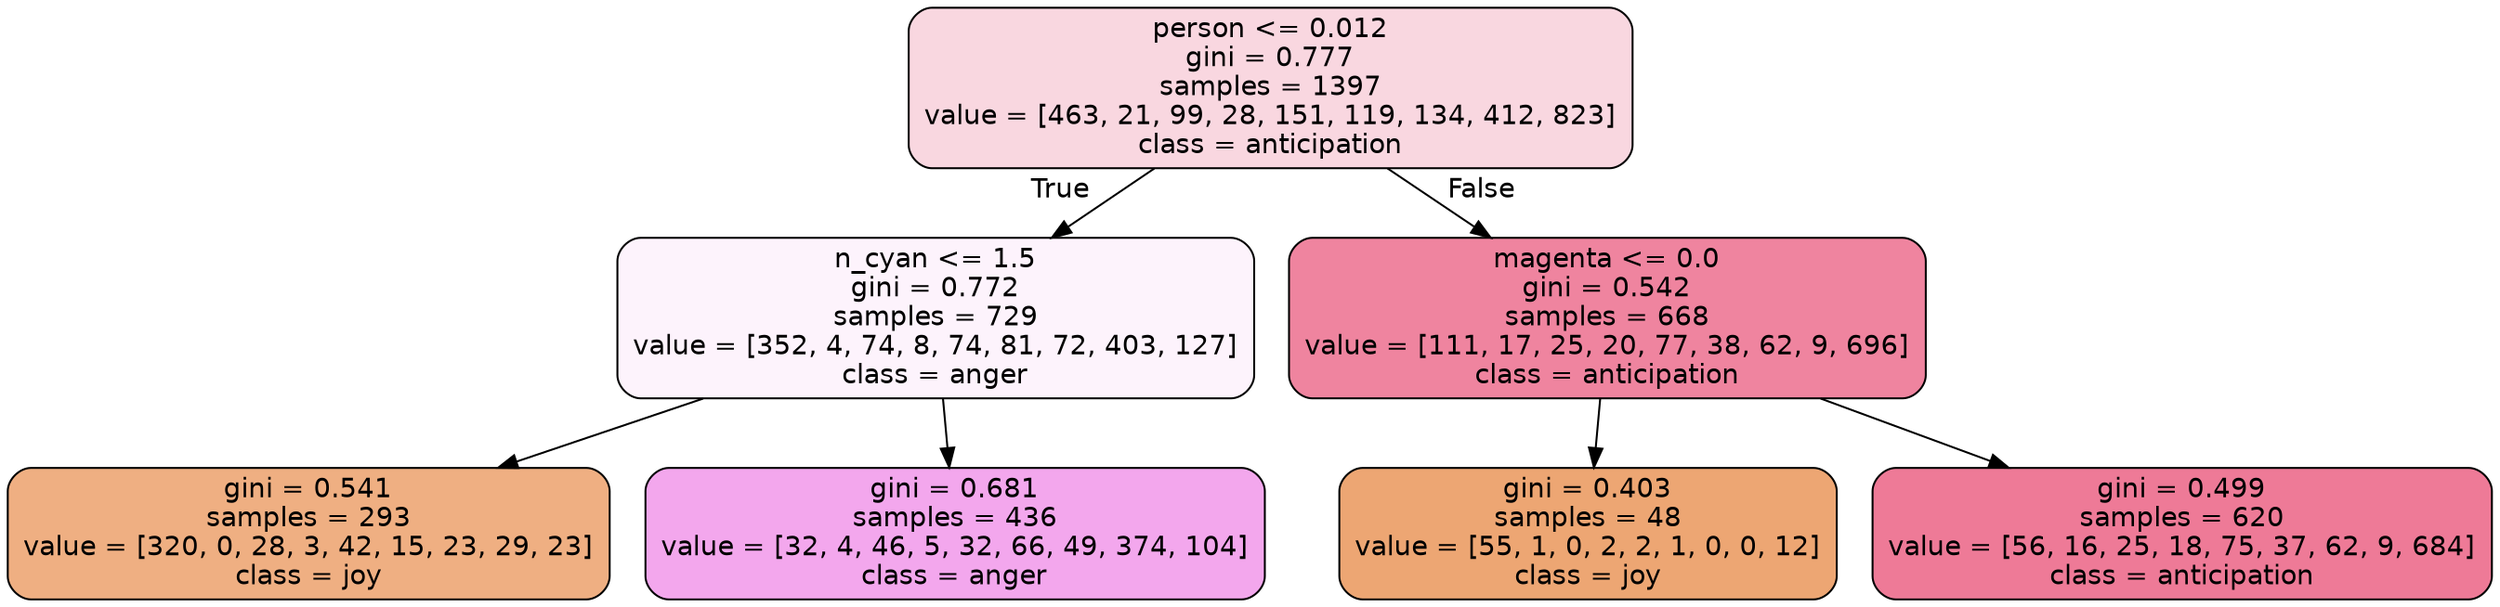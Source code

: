 digraph Tree {
node [shape=box, style="filled, rounded", color="black", fontname=helvetica] ;
edge [fontname=helvetica] ;
0 [label="person <= 0.012\ngini = 0.777\nsamples = 1397\nvalue = [463, 21, 99, 28, 151, 119, 134, 412, 823]\nclass = anticipation", fillcolor="#e5396433"] ;
1 [label="n_cyan <= 1.5\ngini = 0.772\nsamples = 729\nvalue = [352, 4, 74, 8, 74, 81, 72, 403, 127]\nclass = anger", fillcolor="#e539d70f"] ;
0 -> 1 [labeldistance=2.5, labelangle=45, headlabel="True"] ;
2 [label="gini = 0.541\nsamples = 293\nvalue = [320, 0, 28, 3, 42, 15, 23, 29, 23]\nclass = joy", fillcolor="#e58139a1"] ;
1 -> 2 ;
3 [label="gini = 0.681\nsamples = 436\nvalue = [32, 4, 46, 5, 32, 66, 49, 374, 104]\nclass = anger", fillcolor="#e539d771"] ;
1 -> 3 ;
4 [label="magenta <= 0.0\ngini = 0.542\nsamples = 668\nvalue = [111, 17, 25, 20, 77, 38, 62, 9, 696]\nclass = anticipation", fillcolor="#e539649e"] ;
0 -> 4 [labeldistance=2.5, labelangle=-45, headlabel="False"] ;
5 [label="gini = 0.403\nsamples = 48\nvalue = [55, 1, 0, 2, 2, 1, 0, 0, 12]\nclass = joy", fillcolor="#e58139b4"] ;
4 -> 5 ;
6 [label="gini = 0.499\nsamples = 620\nvalue = [56, 16, 25, 18, 75, 37, 62, 9, 684]\nclass = anticipation", fillcolor="#e53964ab"] ;
4 -> 6 ;
}
